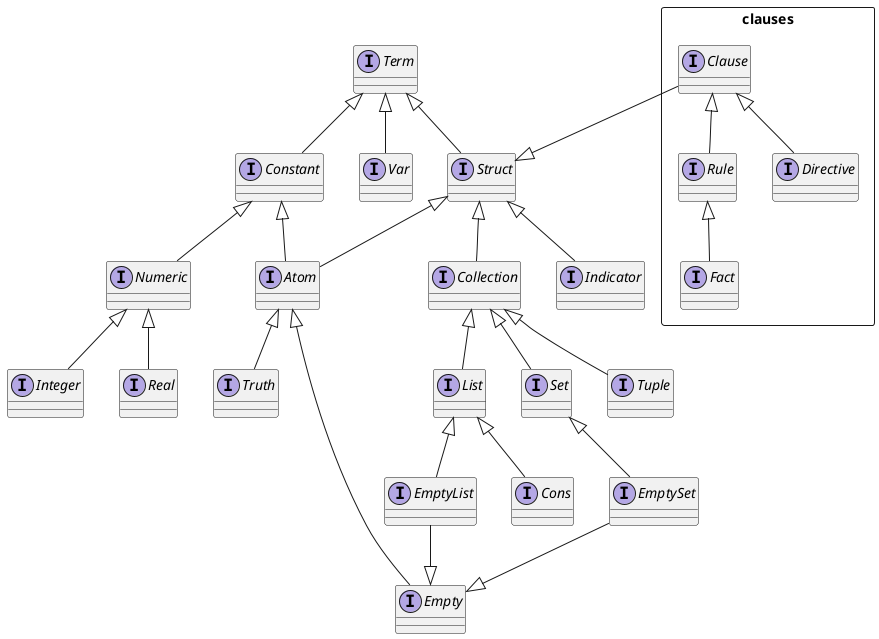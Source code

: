 @startuml
skinparam shadowing false

interface Term
interface Constant
interface Collection
interface Var
interface Struct
interface Numeric
interface Integer
interface Real
interface Atom
interface Truth
interface Indicator
interface Empty
interface EmptySet
interface EmptyList
interface List
interface Cons
interface Set
interface Tuple

Term <|-down- Struct
Term <|-down- Constant
Term <|-down- Var

Constant <|-down- Numeric
Constant <|-down- Atom

Numeric <|-down- Real
Numeric <|-down- Integer

Struct <|-down- Atom
Struct <|-down- Indicator
Struct <|-down- Collection

Collection <|-down- List
Collection <|-down- Tuple
Collection <|-down- Set

Atom <|-down- Truth
Atom <|-down- Empty

Empty <|-up- EmptyList
Empty <|-up- EmptySet

List <|-down- EmptyList
List <|-down- Cons
Set <|-down- EmptySet

package clauses <<Rectangle>> {

    interface Clause
    interface Rule
    interface Directive
    interface Fact
    Clause --|> Struct
    Clause <|-down- Rule
    Clause <|-down- Directive
    Rule <|-down- Fact

}
@enduml